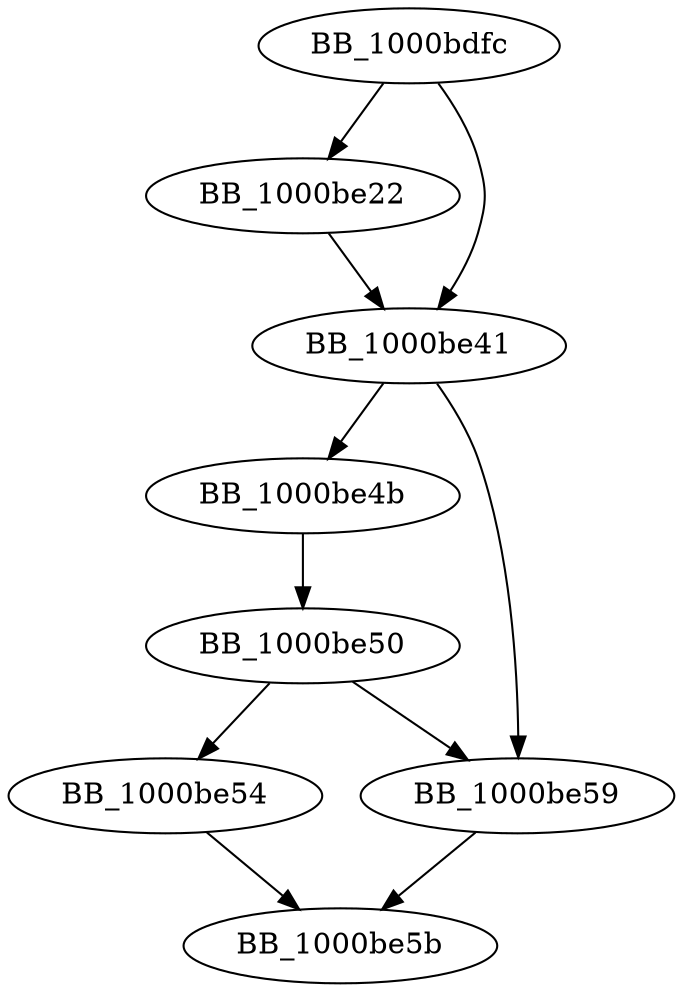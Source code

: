 DiGraph __get_sse2_info{
BB_1000bdfc->BB_1000be22
BB_1000bdfc->BB_1000be41
BB_1000be22->BB_1000be41
BB_1000be41->BB_1000be4b
BB_1000be41->BB_1000be59
BB_1000be4b->BB_1000be50
BB_1000be50->BB_1000be54
BB_1000be50->BB_1000be59
BB_1000be54->BB_1000be5b
BB_1000be59->BB_1000be5b
}
